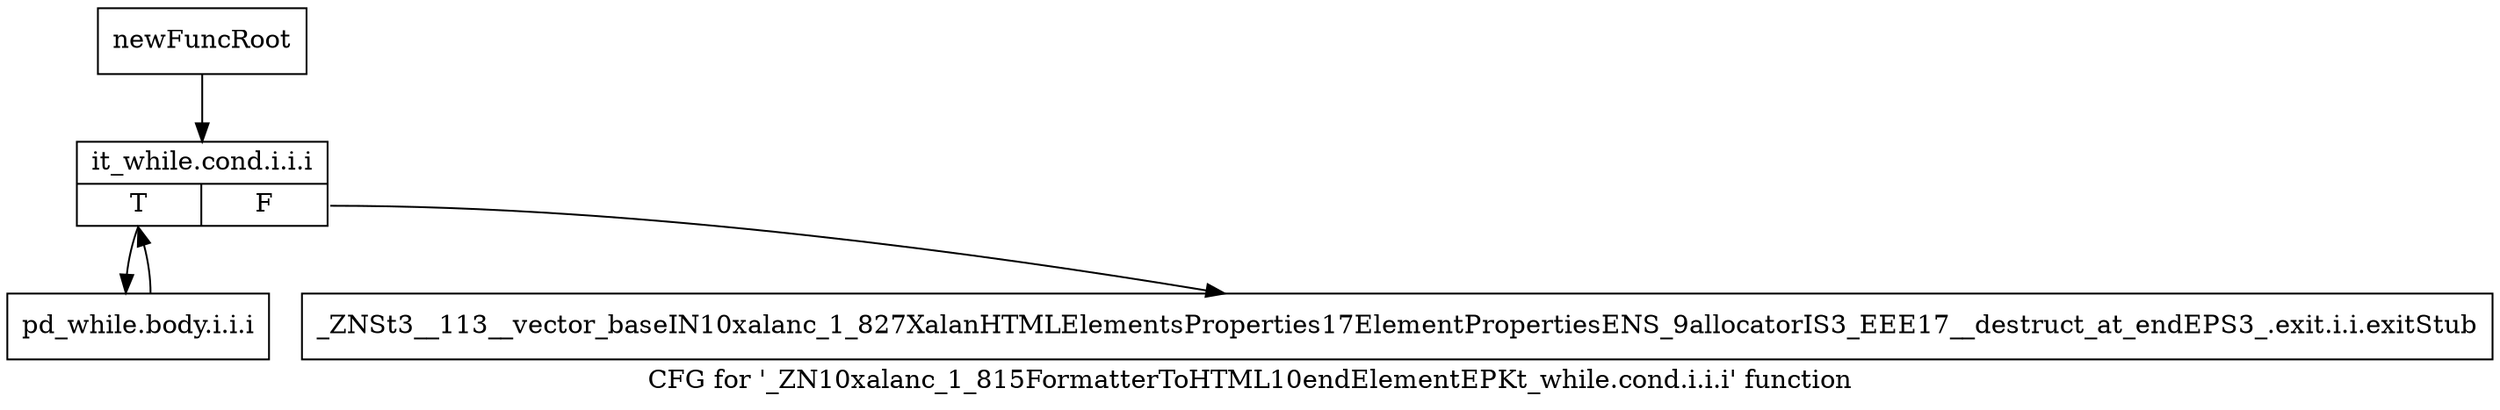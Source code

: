 digraph "CFG for '_ZN10xalanc_1_815FormatterToHTML10endElementEPKt_while.cond.i.i.i' function" {
	label="CFG for '_ZN10xalanc_1_815FormatterToHTML10endElementEPKt_while.cond.i.i.i' function";

	Node0x9da2210 [shape=record,label="{newFuncRoot}"];
	Node0x9da2210 -> Node0x9da22b0;
	Node0x9da2260 [shape=record,label="{_ZNSt3__113__vector_baseIN10xalanc_1_827XalanHTMLElementsProperties17ElementPropertiesENS_9allocatorIS3_EEE17__destruct_at_endEPS3_.exit.i.i.exitStub}"];
	Node0x9da22b0 [shape=record,label="{it_while.cond.i.i.i|{<s0>T|<s1>F}}"];
	Node0x9da22b0:s0 -> Node0x9da2300;
	Node0x9da22b0:s1 -> Node0x9da2260;
	Node0x9da2300 [shape=record,label="{pd_while.body.i.i.i}"];
	Node0x9da2300 -> Node0x9da22b0;
}
